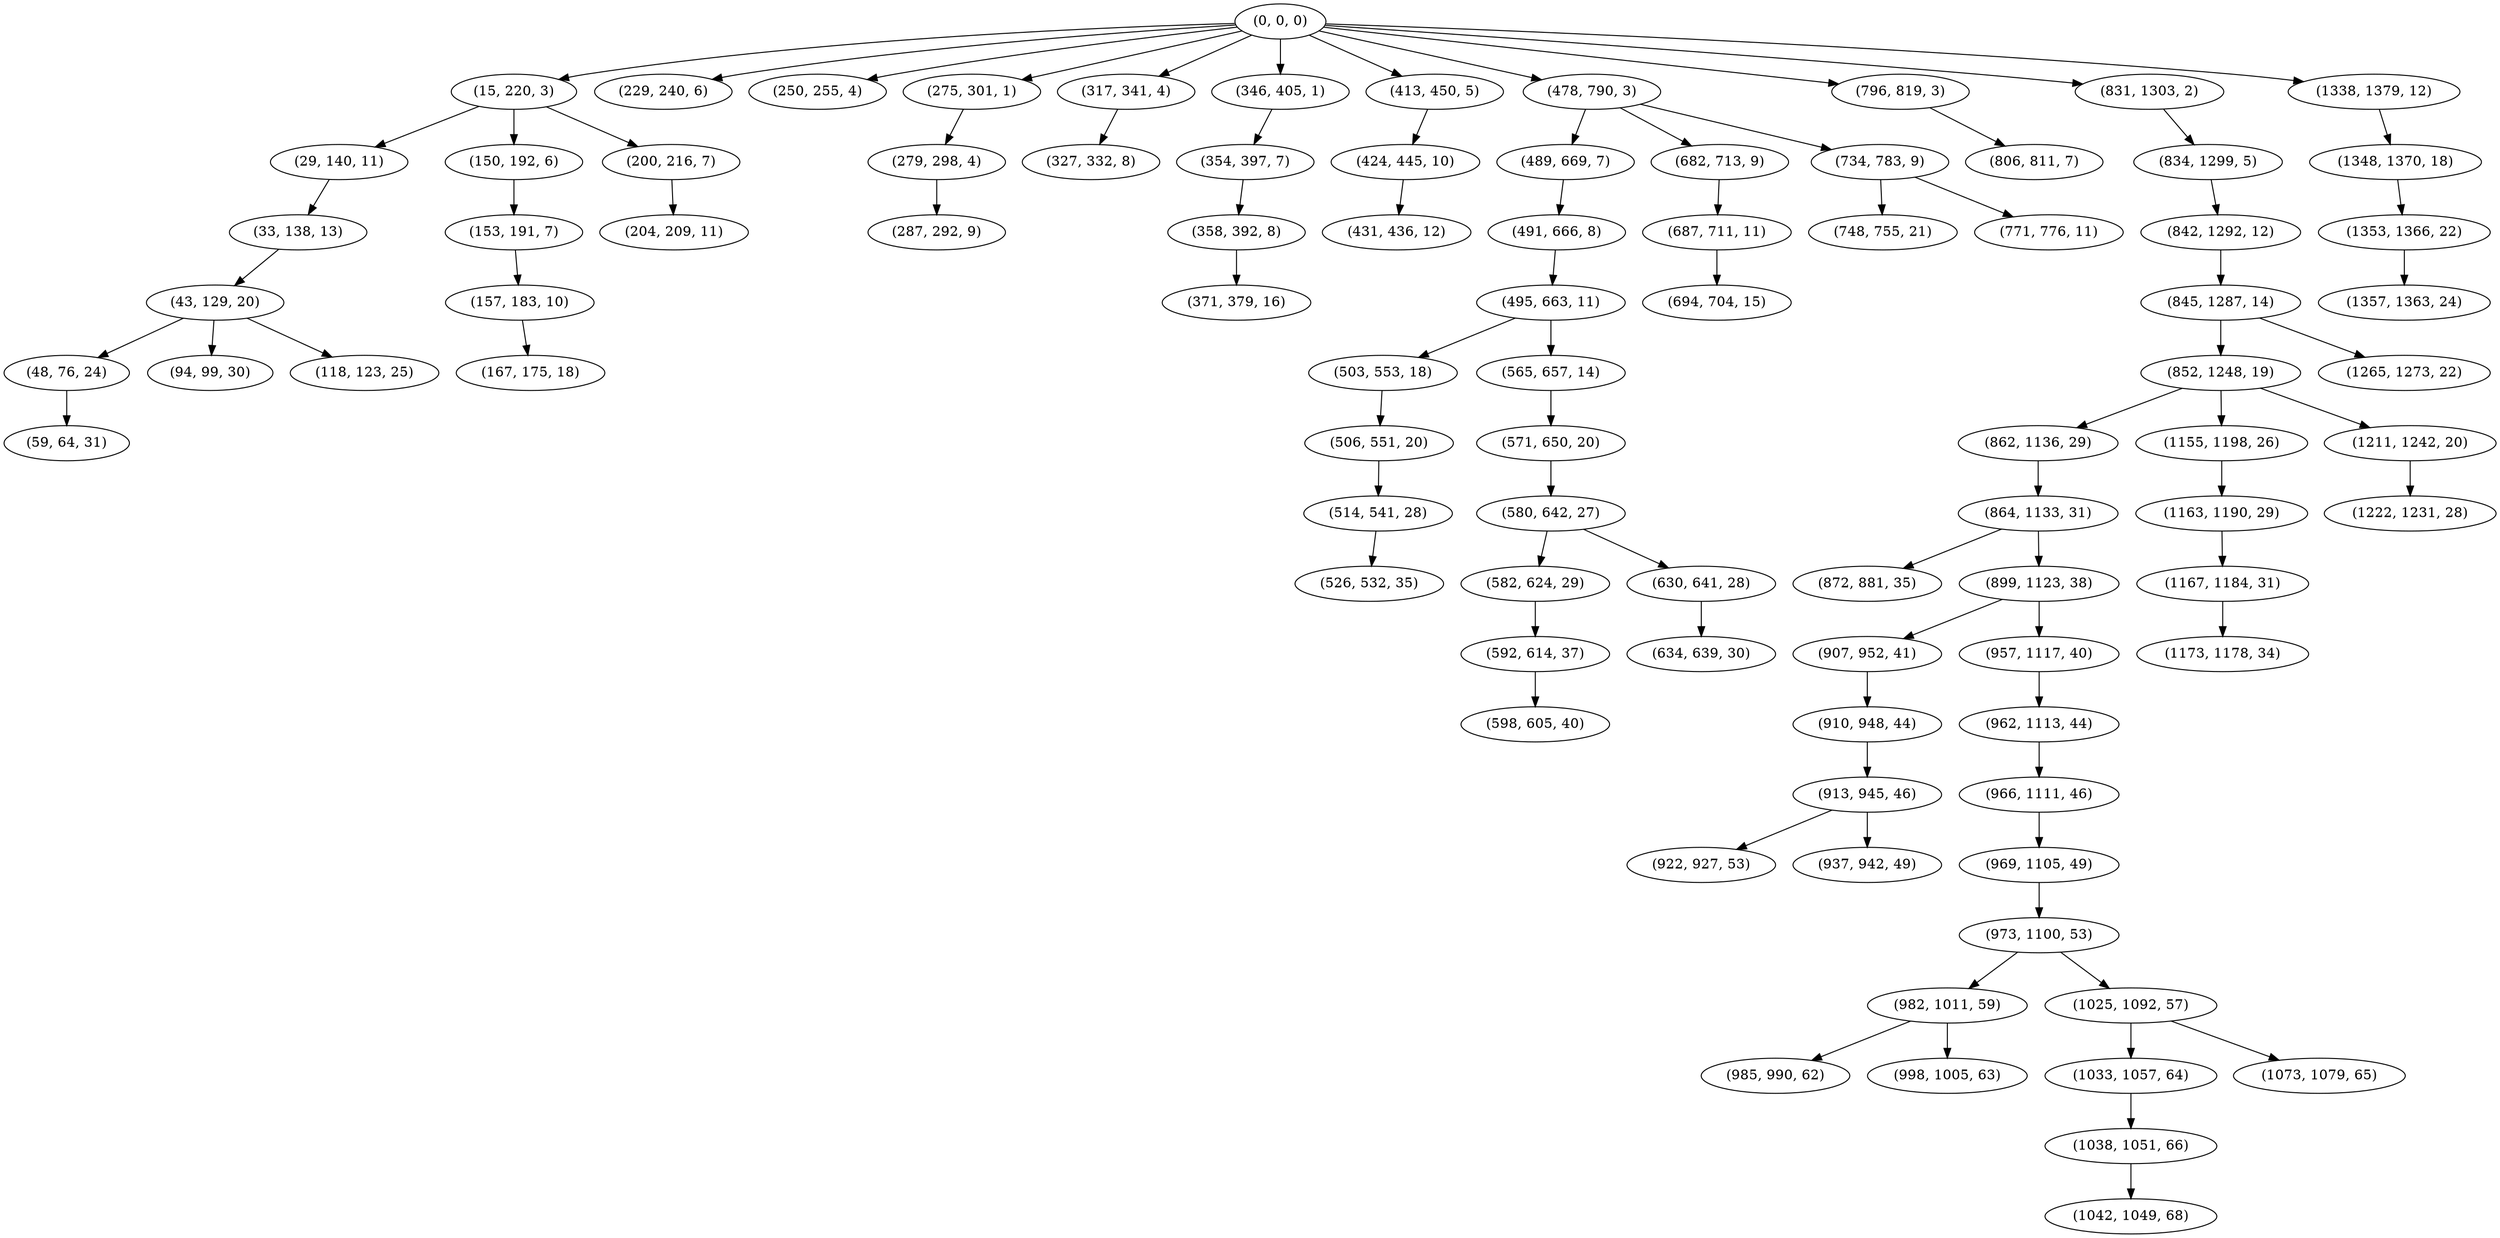 digraph tree {
    "(0, 0, 0)";
    "(15, 220, 3)";
    "(29, 140, 11)";
    "(33, 138, 13)";
    "(43, 129, 20)";
    "(48, 76, 24)";
    "(59, 64, 31)";
    "(94, 99, 30)";
    "(118, 123, 25)";
    "(150, 192, 6)";
    "(153, 191, 7)";
    "(157, 183, 10)";
    "(167, 175, 18)";
    "(200, 216, 7)";
    "(204, 209, 11)";
    "(229, 240, 6)";
    "(250, 255, 4)";
    "(275, 301, 1)";
    "(279, 298, 4)";
    "(287, 292, 9)";
    "(317, 341, 4)";
    "(327, 332, 8)";
    "(346, 405, 1)";
    "(354, 397, 7)";
    "(358, 392, 8)";
    "(371, 379, 16)";
    "(413, 450, 5)";
    "(424, 445, 10)";
    "(431, 436, 12)";
    "(478, 790, 3)";
    "(489, 669, 7)";
    "(491, 666, 8)";
    "(495, 663, 11)";
    "(503, 553, 18)";
    "(506, 551, 20)";
    "(514, 541, 28)";
    "(526, 532, 35)";
    "(565, 657, 14)";
    "(571, 650, 20)";
    "(580, 642, 27)";
    "(582, 624, 29)";
    "(592, 614, 37)";
    "(598, 605, 40)";
    "(630, 641, 28)";
    "(634, 639, 30)";
    "(682, 713, 9)";
    "(687, 711, 11)";
    "(694, 704, 15)";
    "(734, 783, 9)";
    "(748, 755, 21)";
    "(771, 776, 11)";
    "(796, 819, 3)";
    "(806, 811, 7)";
    "(831, 1303, 2)";
    "(834, 1299, 5)";
    "(842, 1292, 12)";
    "(845, 1287, 14)";
    "(852, 1248, 19)";
    "(862, 1136, 29)";
    "(864, 1133, 31)";
    "(872, 881, 35)";
    "(899, 1123, 38)";
    "(907, 952, 41)";
    "(910, 948, 44)";
    "(913, 945, 46)";
    "(922, 927, 53)";
    "(937, 942, 49)";
    "(957, 1117, 40)";
    "(962, 1113, 44)";
    "(966, 1111, 46)";
    "(969, 1105, 49)";
    "(973, 1100, 53)";
    "(982, 1011, 59)";
    "(985, 990, 62)";
    "(998, 1005, 63)";
    "(1025, 1092, 57)";
    "(1033, 1057, 64)";
    "(1038, 1051, 66)";
    "(1042, 1049, 68)";
    "(1073, 1079, 65)";
    "(1155, 1198, 26)";
    "(1163, 1190, 29)";
    "(1167, 1184, 31)";
    "(1173, 1178, 34)";
    "(1211, 1242, 20)";
    "(1222, 1231, 28)";
    "(1265, 1273, 22)";
    "(1338, 1379, 12)";
    "(1348, 1370, 18)";
    "(1353, 1366, 22)";
    "(1357, 1363, 24)";
    "(0, 0, 0)" -> "(15, 220, 3)";
    "(0, 0, 0)" -> "(229, 240, 6)";
    "(0, 0, 0)" -> "(250, 255, 4)";
    "(0, 0, 0)" -> "(275, 301, 1)";
    "(0, 0, 0)" -> "(317, 341, 4)";
    "(0, 0, 0)" -> "(346, 405, 1)";
    "(0, 0, 0)" -> "(413, 450, 5)";
    "(0, 0, 0)" -> "(478, 790, 3)";
    "(0, 0, 0)" -> "(796, 819, 3)";
    "(0, 0, 0)" -> "(831, 1303, 2)";
    "(0, 0, 0)" -> "(1338, 1379, 12)";
    "(15, 220, 3)" -> "(29, 140, 11)";
    "(15, 220, 3)" -> "(150, 192, 6)";
    "(15, 220, 3)" -> "(200, 216, 7)";
    "(29, 140, 11)" -> "(33, 138, 13)";
    "(33, 138, 13)" -> "(43, 129, 20)";
    "(43, 129, 20)" -> "(48, 76, 24)";
    "(43, 129, 20)" -> "(94, 99, 30)";
    "(43, 129, 20)" -> "(118, 123, 25)";
    "(48, 76, 24)" -> "(59, 64, 31)";
    "(150, 192, 6)" -> "(153, 191, 7)";
    "(153, 191, 7)" -> "(157, 183, 10)";
    "(157, 183, 10)" -> "(167, 175, 18)";
    "(200, 216, 7)" -> "(204, 209, 11)";
    "(275, 301, 1)" -> "(279, 298, 4)";
    "(279, 298, 4)" -> "(287, 292, 9)";
    "(317, 341, 4)" -> "(327, 332, 8)";
    "(346, 405, 1)" -> "(354, 397, 7)";
    "(354, 397, 7)" -> "(358, 392, 8)";
    "(358, 392, 8)" -> "(371, 379, 16)";
    "(413, 450, 5)" -> "(424, 445, 10)";
    "(424, 445, 10)" -> "(431, 436, 12)";
    "(478, 790, 3)" -> "(489, 669, 7)";
    "(478, 790, 3)" -> "(682, 713, 9)";
    "(478, 790, 3)" -> "(734, 783, 9)";
    "(489, 669, 7)" -> "(491, 666, 8)";
    "(491, 666, 8)" -> "(495, 663, 11)";
    "(495, 663, 11)" -> "(503, 553, 18)";
    "(495, 663, 11)" -> "(565, 657, 14)";
    "(503, 553, 18)" -> "(506, 551, 20)";
    "(506, 551, 20)" -> "(514, 541, 28)";
    "(514, 541, 28)" -> "(526, 532, 35)";
    "(565, 657, 14)" -> "(571, 650, 20)";
    "(571, 650, 20)" -> "(580, 642, 27)";
    "(580, 642, 27)" -> "(582, 624, 29)";
    "(580, 642, 27)" -> "(630, 641, 28)";
    "(582, 624, 29)" -> "(592, 614, 37)";
    "(592, 614, 37)" -> "(598, 605, 40)";
    "(630, 641, 28)" -> "(634, 639, 30)";
    "(682, 713, 9)" -> "(687, 711, 11)";
    "(687, 711, 11)" -> "(694, 704, 15)";
    "(734, 783, 9)" -> "(748, 755, 21)";
    "(734, 783, 9)" -> "(771, 776, 11)";
    "(796, 819, 3)" -> "(806, 811, 7)";
    "(831, 1303, 2)" -> "(834, 1299, 5)";
    "(834, 1299, 5)" -> "(842, 1292, 12)";
    "(842, 1292, 12)" -> "(845, 1287, 14)";
    "(845, 1287, 14)" -> "(852, 1248, 19)";
    "(845, 1287, 14)" -> "(1265, 1273, 22)";
    "(852, 1248, 19)" -> "(862, 1136, 29)";
    "(852, 1248, 19)" -> "(1155, 1198, 26)";
    "(852, 1248, 19)" -> "(1211, 1242, 20)";
    "(862, 1136, 29)" -> "(864, 1133, 31)";
    "(864, 1133, 31)" -> "(872, 881, 35)";
    "(864, 1133, 31)" -> "(899, 1123, 38)";
    "(899, 1123, 38)" -> "(907, 952, 41)";
    "(899, 1123, 38)" -> "(957, 1117, 40)";
    "(907, 952, 41)" -> "(910, 948, 44)";
    "(910, 948, 44)" -> "(913, 945, 46)";
    "(913, 945, 46)" -> "(922, 927, 53)";
    "(913, 945, 46)" -> "(937, 942, 49)";
    "(957, 1117, 40)" -> "(962, 1113, 44)";
    "(962, 1113, 44)" -> "(966, 1111, 46)";
    "(966, 1111, 46)" -> "(969, 1105, 49)";
    "(969, 1105, 49)" -> "(973, 1100, 53)";
    "(973, 1100, 53)" -> "(982, 1011, 59)";
    "(973, 1100, 53)" -> "(1025, 1092, 57)";
    "(982, 1011, 59)" -> "(985, 990, 62)";
    "(982, 1011, 59)" -> "(998, 1005, 63)";
    "(1025, 1092, 57)" -> "(1033, 1057, 64)";
    "(1025, 1092, 57)" -> "(1073, 1079, 65)";
    "(1033, 1057, 64)" -> "(1038, 1051, 66)";
    "(1038, 1051, 66)" -> "(1042, 1049, 68)";
    "(1155, 1198, 26)" -> "(1163, 1190, 29)";
    "(1163, 1190, 29)" -> "(1167, 1184, 31)";
    "(1167, 1184, 31)" -> "(1173, 1178, 34)";
    "(1211, 1242, 20)" -> "(1222, 1231, 28)";
    "(1338, 1379, 12)" -> "(1348, 1370, 18)";
    "(1348, 1370, 18)" -> "(1353, 1366, 22)";
    "(1353, 1366, 22)" -> "(1357, 1363, 24)";
}
